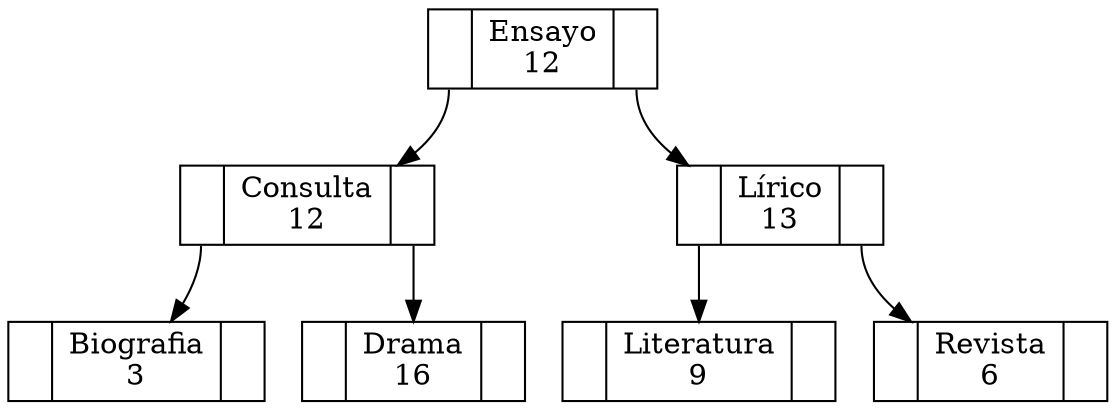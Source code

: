 digraph sls{
node [shape=record];
Ensayo[label="<C0>|Ensayo\n12|<C1> " ]; 
Lírico[label="<C0>|Lírico\n13|<C1> " ]; 
Revista[label="<C0>|Revista\n6|<C1> " ]; 
Literatura[label="<C0>|Literatura\n9|<C1> " ]; 
Consulta[label="<C0>|Consulta\n12|<C1> " ]; 
Drama[label="<C0>|Drama\n16|<C1> " ]; 
Biografia[label="<C0>|Biografia\n3|<C1> " ]; 

Ensayo:C1->Lírico; 
Ensayo:C0->Consulta; 
Consulta:C1->Drama; 
Consulta:C0->Biografia; 
Lírico:C1->Revista; 
Lírico:C0->Literatura; 

}
